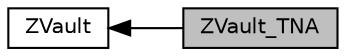 digraph "ZVault_TNA"
{
  edge [fontname="Helvetica",fontsize="10",labelfontname="Helvetica",labelfontsize="10"];
  node [fontname="Helvetica",fontsize="10",shape=box];
  rankdir=LR;
  Node1 [label="ZVault",height=0.2,width=0.4,color="black", fillcolor="white", style="filled",URL="$group__z_vault.html",tooltip="Collection of methods for form-finding compressin or tension nets ."];
  Node0 [label="ZVault_TNA",height=0.2,width=0.4,color="black", fillcolor="grey75", style="filled", fontcolor="black",tooltip="Collection of methods for form finding using thrust network analysis ( 2D Graphic Statics)."];
  Node1->Node0 [shape=plaintext, dir="back", style="solid"];
}
